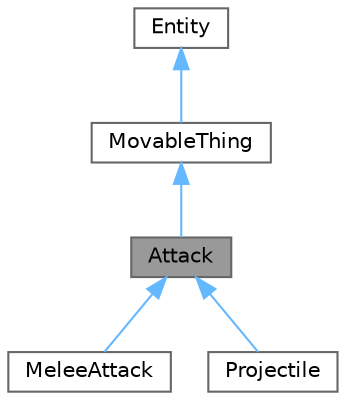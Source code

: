 digraph "Attack"
{
 // LATEX_PDF_SIZE
  bgcolor="transparent";
  edge [fontname=Helvetica,fontsize=10,labelfontname=Helvetica,labelfontsize=10];
  node [fontname=Helvetica,fontsize=10,shape=box,height=0.2,width=0.4];
  Node1 [id="Node000001",label="Attack",height=0.2,width=0.4,color="gray40", fillcolor="grey60", style="filled", fontcolor="black",tooltip="Samlade funktioner för de olika attackerna i spelet."];
  Node2 -> Node1 [id="edge1_Node000001_Node000002",dir="back",color="steelblue1",style="solid",tooltip=" "];
  Node2 [id="Node000002",label="MovableThing",height=0.2,width=0.4,color="gray40", fillcolor="white", style="filled",URL="$classMovableThing.html",tooltip="Representerar alla rörliga objekt i spelet."];
  Node3 -> Node2 [id="edge2_Node000002_Node000003",dir="back",color="steelblue1",style="solid",tooltip=" "];
  Node3 [id="Node000003",label="Entity",height=0.2,width=0.4,color="gray40", fillcolor="white", style="filled",URL="$classEntity.html",tooltip="Basklass för alla objekt i spelet."];
  Node1 -> Node4 [id="edge3_Node000001_Node000004",dir="back",color="steelblue1",style="solid",tooltip=" "];
  Node4 [id="Node000004",label="MeleeAttack",height=0.2,width=0.4,color="gray40", fillcolor="white", style="filled",URL="$classMeleeAttack.html",tooltip="Representerar en melee attack."];
  Node1 -> Node5 [id="edge4_Node000001_Node000005",dir="back",color="steelblue1",style="solid",tooltip=" "];
  Node5 [id="Node000005",label="Projectile",height=0.2,width=0.4,color="gray40", fillcolor="white", style="filled",URL="$classProjectile.html",tooltip="Representerar projektiler i spelet."];
}
